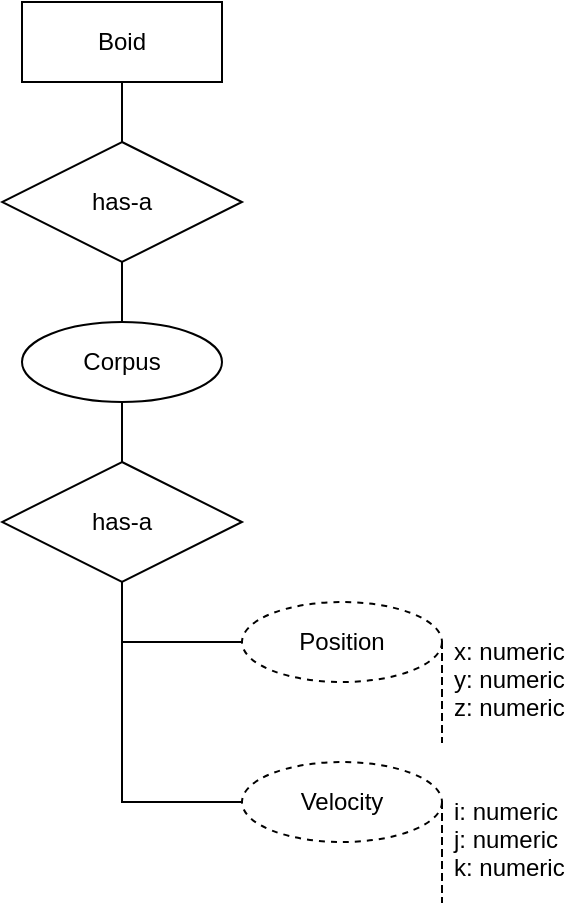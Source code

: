 <mxfile version="23.1.2" type="github">
  <diagram name="Page-1" id="pIcOd9jtVSp7WNd0rXvI">
    <mxGraphModel dx="712" dy="991" grid="1" gridSize="10" guides="1" tooltips="1" connect="1" arrows="1" fold="1" page="1" pageScale="1" pageWidth="850" pageHeight="1100" math="0" shadow="0">
      <root>
        <mxCell id="0" />
        <mxCell id="1" parent="0" />
        <mxCell id="ilTM_Oiv8FxUlfR7bGBe-3" value="&lt;div&gt;Boid&lt;/div&gt;" style="whiteSpace=wrap;html=1;align=center;" vertex="1" parent="1">
          <mxGeometry x="80" y="120" width="100" height="40" as="geometry" />
        </mxCell>
        <mxCell id="ilTM_Oiv8FxUlfR7bGBe-4" value="&lt;div&gt;Corpus&lt;/div&gt;" style="ellipse;whiteSpace=wrap;html=1;align=center;" vertex="1" parent="1">
          <mxGeometry x="80" y="280" width="100" height="40" as="geometry" />
        </mxCell>
        <mxCell id="ilTM_Oiv8FxUlfR7bGBe-5" value="Position" style="ellipse;whiteSpace=wrap;html=1;align=center;dashed=1;" vertex="1" parent="1">
          <mxGeometry x="190" y="420" width="100" height="40" as="geometry" />
        </mxCell>
        <mxCell id="ilTM_Oiv8FxUlfR7bGBe-6" value="Velocity" style="ellipse;whiteSpace=wrap;html=1;align=center;dashed=1;" vertex="1" parent="1">
          <mxGeometry x="190" y="500" width="100" height="40" as="geometry" />
        </mxCell>
        <mxCell id="ilTM_Oiv8FxUlfR7bGBe-7" value="has-a" style="shape=rhombus;perimeter=rhombusPerimeter;whiteSpace=wrap;html=1;align=center;" vertex="1" parent="1">
          <mxGeometry x="70" y="190" width="120" height="60" as="geometry" />
        </mxCell>
        <mxCell id="ilTM_Oiv8FxUlfR7bGBe-8" value="x: numeric&#xa;y: numeric&#xa;z: numeric&#xa;" style="shape=partialRectangle;fillColor=none;align=left;verticalAlign=middle;strokeColor=none;spacingLeft=34;rotatable=0;points=[[0,0.5],[1,0.5]];portConstraint=eastwest;dropTarget=0;" vertex="1" parent="1">
          <mxGeometry x="260" y="440" width="90" height="50" as="geometry" />
        </mxCell>
        <mxCell id="ilTM_Oiv8FxUlfR7bGBe-9" value="" style="shape=partialRectangle;top=0;left=0;bottom=0;fillColor=none;stokeWidth=1;dashed=1;align=left;verticalAlign=middle;spacingLeft=4;spacingRight=4;overflow=hidden;rotatable=0;points=[];portConstraint=eastwest;part=1;" vertex="1" connectable="0" parent="ilTM_Oiv8FxUlfR7bGBe-8">
          <mxGeometry width="30" height="50" as="geometry" />
        </mxCell>
        <mxCell id="ilTM_Oiv8FxUlfR7bGBe-10" value="i: numeric&#xa;j: numeric&#xa;k: numeric&#xa;" style="shape=partialRectangle;fillColor=none;align=left;verticalAlign=middle;strokeColor=none;spacingLeft=34;rotatable=0;points=[[0,0.5],[1,0.5]];portConstraint=eastwest;dropTarget=0;" vertex="1" parent="1">
          <mxGeometry x="260" y="520" width="90" height="50" as="geometry" />
        </mxCell>
        <mxCell id="ilTM_Oiv8FxUlfR7bGBe-11" value="" style="shape=partialRectangle;top=0;left=0;bottom=0;fillColor=none;stokeWidth=1;dashed=1;align=left;verticalAlign=middle;spacingLeft=4;spacingRight=4;overflow=hidden;rotatable=0;points=[];portConstraint=eastwest;part=1;" vertex="1" connectable="0" parent="ilTM_Oiv8FxUlfR7bGBe-10">
          <mxGeometry width="30" height="50" as="geometry" />
        </mxCell>
        <mxCell id="ilTM_Oiv8FxUlfR7bGBe-12" value="" style="endArrow=none;html=1;rounded=0;exitX=0.5;exitY=0;exitDx=0;exitDy=0;" edge="1" parent="1" source="ilTM_Oiv8FxUlfR7bGBe-7">
          <mxGeometry width="50" height="50" relative="1" as="geometry">
            <mxPoint x="80" y="210" as="sourcePoint" />
            <mxPoint x="130" y="160" as="targetPoint" />
          </mxGeometry>
        </mxCell>
        <mxCell id="ilTM_Oiv8FxUlfR7bGBe-13" value="" style="endArrow=none;html=1;rounded=0;entryX=0.5;entryY=1;entryDx=0;entryDy=0;exitX=0.5;exitY=0;exitDx=0;exitDy=0;" edge="1" parent="1" source="ilTM_Oiv8FxUlfR7bGBe-4" target="ilTM_Oiv8FxUlfR7bGBe-7">
          <mxGeometry width="50" height="50" relative="1" as="geometry">
            <mxPoint x="350" y="540" as="sourcePoint" />
            <mxPoint x="290" y="500" as="targetPoint" />
          </mxGeometry>
        </mxCell>
        <mxCell id="ilTM_Oiv8FxUlfR7bGBe-14" value="has-a" style="shape=rhombus;perimeter=rhombusPerimeter;whiteSpace=wrap;html=1;align=center;" vertex="1" parent="1">
          <mxGeometry x="70" y="350" width="120" height="60" as="geometry" />
        </mxCell>
        <mxCell id="ilTM_Oiv8FxUlfR7bGBe-15" value="" style="endArrow=none;html=1;rounded=0;entryX=0.5;entryY=1;entryDx=0;entryDy=0;exitX=0;exitY=0.5;exitDx=0;exitDy=0;" edge="1" parent="1" source="ilTM_Oiv8FxUlfR7bGBe-6" target="ilTM_Oiv8FxUlfR7bGBe-14">
          <mxGeometry width="50" height="50" relative="1" as="geometry">
            <mxPoint x="350" y="540" as="sourcePoint" />
            <mxPoint x="400" y="490" as="targetPoint" />
            <Array as="points">
              <mxPoint x="130" y="520" />
            </Array>
          </mxGeometry>
        </mxCell>
        <mxCell id="ilTM_Oiv8FxUlfR7bGBe-16" value="" style="endArrow=none;html=1;rounded=0;entryX=0;entryY=0.5;entryDx=0;entryDy=0;" edge="1" parent="1" target="ilTM_Oiv8FxUlfR7bGBe-5">
          <mxGeometry width="50" height="50" relative="1" as="geometry">
            <mxPoint x="130" y="440" as="sourcePoint" />
            <mxPoint x="400" y="490" as="targetPoint" />
          </mxGeometry>
        </mxCell>
        <mxCell id="ilTM_Oiv8FxUlfR7bGBe-17" value="" style="endArrow=none;html=1;rounded=0;entryX=0.5;entryY=1;entryDx=0;entryDy=0;exitX=0.5;exitY=0;exitDx=0;exitDy=0;" edge="1" parent="1" source="ilTM_Oiv8FxUlfR7bGBe-14" target="ilTM_Oiv8FxUlfR7bGBe-4">
          <mxGeometry width="50" height="50" relative="1" as="geometry">
            <mxPoint x="350" y="540" as="sourcePoint" />
            <mxPoint x="400" y="490" as="targetPoint" />
          </mxGeometry>
        </mxCell>
      </root>
    </mxGraphModel>
  </diagram>
</mxfile>
